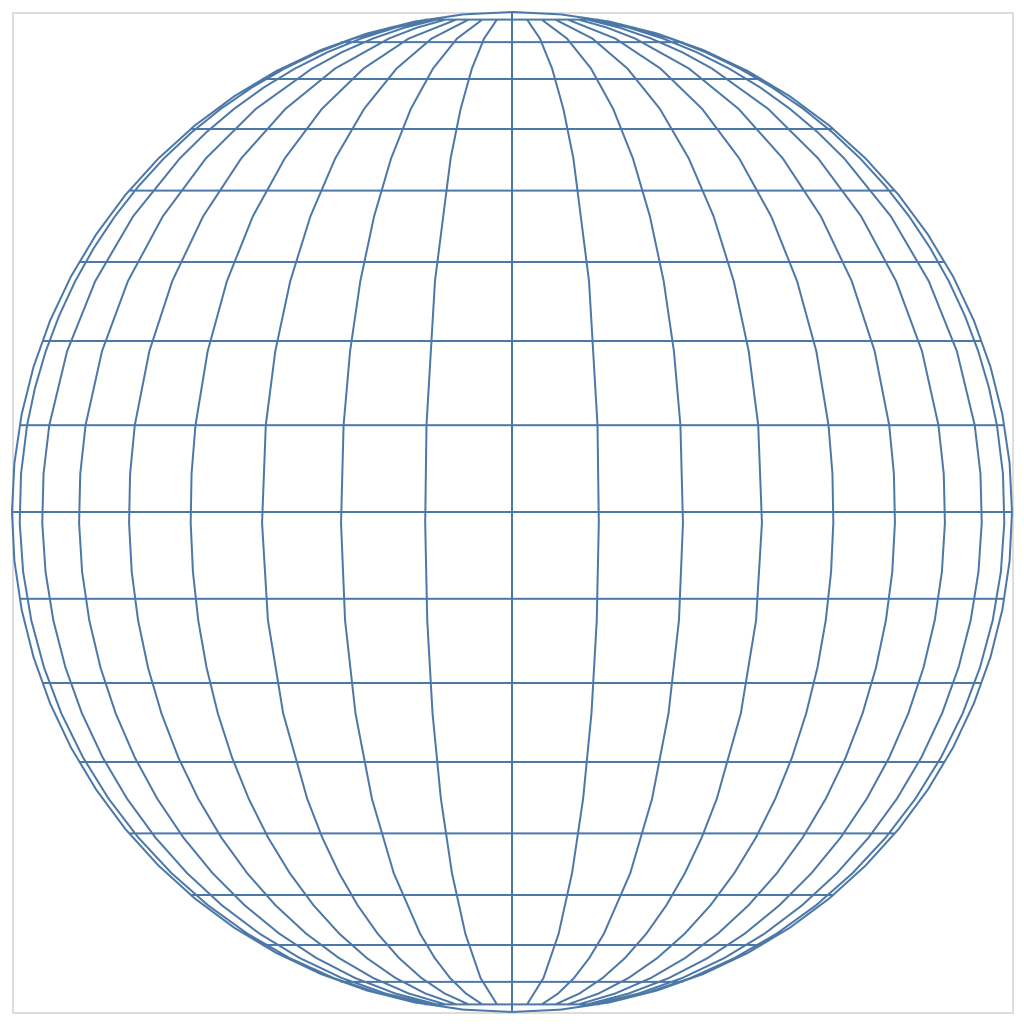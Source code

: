 {
  "$schema": "https://vega.github.io/schema/vega/v5.json",
  "autosize": "pad",
  "padding": 5,
  "width": 500,
  "height": 500,
  "style": "cell",
  "data": [{"name": "source_0", "transform": [{"type": "graticule"}]}],
  "projections": [
    {
      "name": "projection",
      "size": {"signal": "[width, height]"},
      "fit": {"signal": "data('source_0')"},
      "type": "orthographic"
    }
  ],
  "marks": [
    {
      "name": "marks",
      "type": "shape",
      "style": ["geoshape"],
      "from": {"data": "source_0"},
      "encode": {
        "update": {
          "stroke": {"value": "#4c78a8"},
          "fill": {"value": "transparent"}
        }
      },
      "transform": [{"type": "geoshape", "projection": "projection"}]
    }
  ]
}
